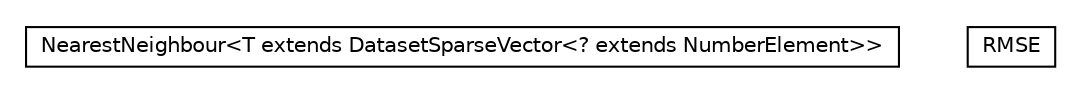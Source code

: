 #!/usr/local/bin/dot
#
# Class diagram 
# Generated by UMLGraph version 5.2 (http://www.umlgraph.org/)
#

digraph G {
	edge [fontname="Helvetica",fontsize=10,labelfontname="Helvetica",labelfontsize=10];
	node [fontname="Helvetica",fontsize=10,shape=plaintext];
	nodesep=0.25;
	ranksep=0.5;
	// it.unica.foresee.libraries.NearestNeighbour<T extends it.unica.foresee.datasets.DatasetSparseVector<? extends it.unica.foresee.datasets.interfaces.NumberElement>>
	c357 [label=<<table title="it.unica.foresee.libraries.NearestNeighbour" border="0" cellborder="1" cellspacing="0" cellpadding="2" port="p" href="./NearestNeighbour.html">
		<tr><td><table border="0" cellspacing="0" cellpadding="1">
<tr><td align="center" balign="center"> NearestNeighbour&lt;T extends DatasetSparseVector&lt;? extends NumberElement&gt;&gt; </td></tr>
		</table></td></tr>
		</table>>, fontname="Helvetica", fontcolor="black", fontsize=10.0];
	// it.unica.foresee.libraries.RMSE
	c358 [label=<<table title="it.unica.foresee.libraries.RMSE" border="0" cellborder="1" cellspacing="0" cellpadding="2" port="p" href="./RMSE.html">
		<tr><td><table border="0" cellspacing="0" cellpadding="1">
<tr><td align="center" balign="center"> RMSE </td></tr>
		</table></td></tr>
		</table>>, fontname="Helvetica", fontcolor="black", fontsize=10.0];
}

